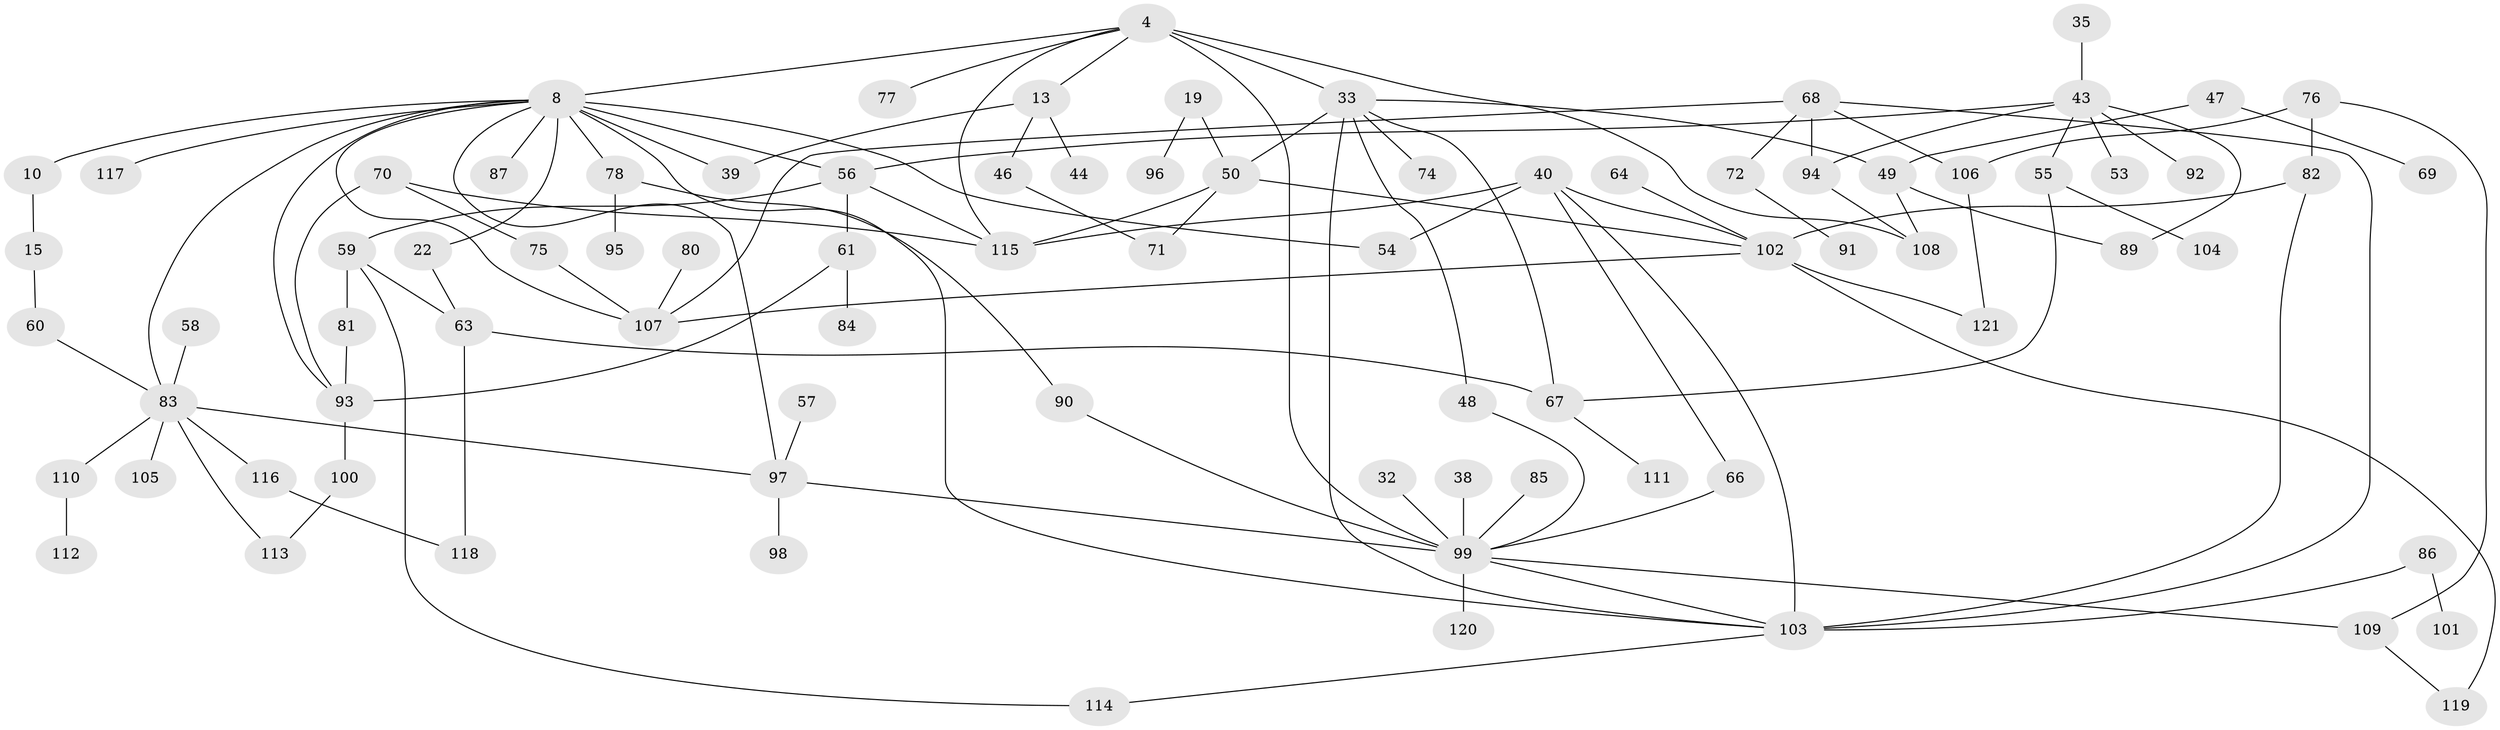 // original degree distribution, {6: 0.04132231404958678, 11: 0.008264462809917356, 4: 0.11570247933884298, 8: 0.01652892561983471, 2: 0.2975206611570248, 3: 0.24793388429752067, 7: 0.01652892561983471, 5: 0.03305785123966942, 1: 0.2231404958677686}
// Generated by graph-tools (version 1.1) at 2025/44/03/04/25 21:44:39]
// undirected, 84 vertices, 119 edges
graph export_dot {
graph [start="1"]
  node [color=gray90,style=filled];
  4 [super="+1"];
  8 [super="+2"];
  10;
  13;
  15;
  19;
  22;
  32;
  33 [super="+29+11"];
  35;
  38;
  39;
  40 [super="+31"];
  43 [super="+30"];
  44;
  46;
  47;
  48 [super="+26"];
  49 [super="+37"];
  50 [super="+25"];
  53;
  54;
  55;
  56 [super="+12"];
  57;
  58;
  59;
  60;
  61;
  63;
  64;
  66 [super="+65+51"];
  67 [super="+62"];
  68 [super="+42"];
  69;
  70;
  71;
  72;
  74;
  75;
  76;
  77;
  78;
  80;
  81;
  82 [super="+28"];
  83 [super="+34"];
  84;
  85;
  86;
  87;
  89 [super="+73"];
  90;
  91;
  92;
  93 [super="+36"];
  94 [super="+88"];
  95;
  96;
  97 [super="+16+45"];
  98;
  99 [super="+21+24+79"];
  100;
  101;
  102 [super="+17+52+41"];
  103 [super="+27"];
  104;
  105;
  106;
  107 [super="+3"];
  108 [super="+6"];
  109;
  110;
  111;
  112;
  113;
  114;
  115 [super="+9"];
  116;
  117;
  118;
  119;
  120;
  121;
  4 -- 13;
  4 -- 115 [weight=2];
  4 -- 8 [weight=2];
  4 -- 77;
  4 -- 108;
  4 -- 99 [weight=3];
  4 -- 33 [weight=2];
  8 -- 10;
  8 -- 117;
  8 -- 54;
  8 -- 39;
  8 -- 78;
  8 -- 22;
  8 -- 87;
  8 -- 107;
  8 -- 56;
  8 -- 97;
  8 -- 103;
  8 -- 83;
  8 -- 93;
  10 -- 15;
  13 -- 39;
  13 -- 44;
  13 -- 46;
  15 -- 60;
  19 -- 96;
  19 -- 50;
  22 -- 63;
  32 -- 99;
  33 -- 103;
  33 -- 74;
  33 -- 48;
  33 -- 49;
  33 -- 50 [weight=2];
  33 -- 67;
  35 -- 43;
  38 -- 99 [weight=2];
  40 -- 54;
  40 -- 103 [weight=2];
  40 -- 66;
  40 -- 115;
  40 -- 102;
  43 -- 94 [weight=2];
  43 -- 53;
  43 -- 55;
  43 -- 89 [weight=2];
  43 -- 56;
  43 -- 92;
  46 -- 71;
  47 -- 69;
  47 -- 49;
  48 -- 99;
  49 -- 89;
  49 -- 108;
  50 -- 115 [weight=2];
  50 -- 71;
  50 -- 102;
  55 -- 104;
  55 -- 67;
  56 -- 59;
  56 -- 61;
  56 -- 115;
  57 -- 97;
  58 -- 83;
  59 -- 63;
  59 -- 81;
  59 -- 114;
  60 -- 83;
  61 -- 84;
  61 -- 93;
  63 -- 118;
  63 -- 67;
  64 -- 102;
  66 -- 99 [weight=2];
  67 -- 111;
  68 -- 72;
  68 -- 106;
  68 -- 107;
  68 -- 94;
  68 -- 103;
  70 -- 75;
  70 -- 93;
  70 -- 115;
  72 -- 91;
  75 -- 107;
  76 -- 109;
  76 -- 106;
  76 -- 82;
  78 -- 90;
  78 -- 95;
  80 -- 107;
  81 -- 93;
  82 -- 102;
  82 -- 103;
  83 -- 110;
  83 -- 116;
  83 -- 113;
  83 -- 105;
  83 -- 97;
  85 -- 99;
  86 -- 101;
  86 -- 103;
  90 -- 99;
  93 -- 100;
  94 -- 108;
  97 -- 98;
  97 -- 99;
  99 -- 120;
  99 -- 109;
  99 -- 103;
  100 -- 113;
  102 -- 119;
  102 -- 107;
  102 -- 121;
  103 -- 114;
  106 -- 121;
  109 -- 119;
  110 -- 112;
  116 -- 118;
}
